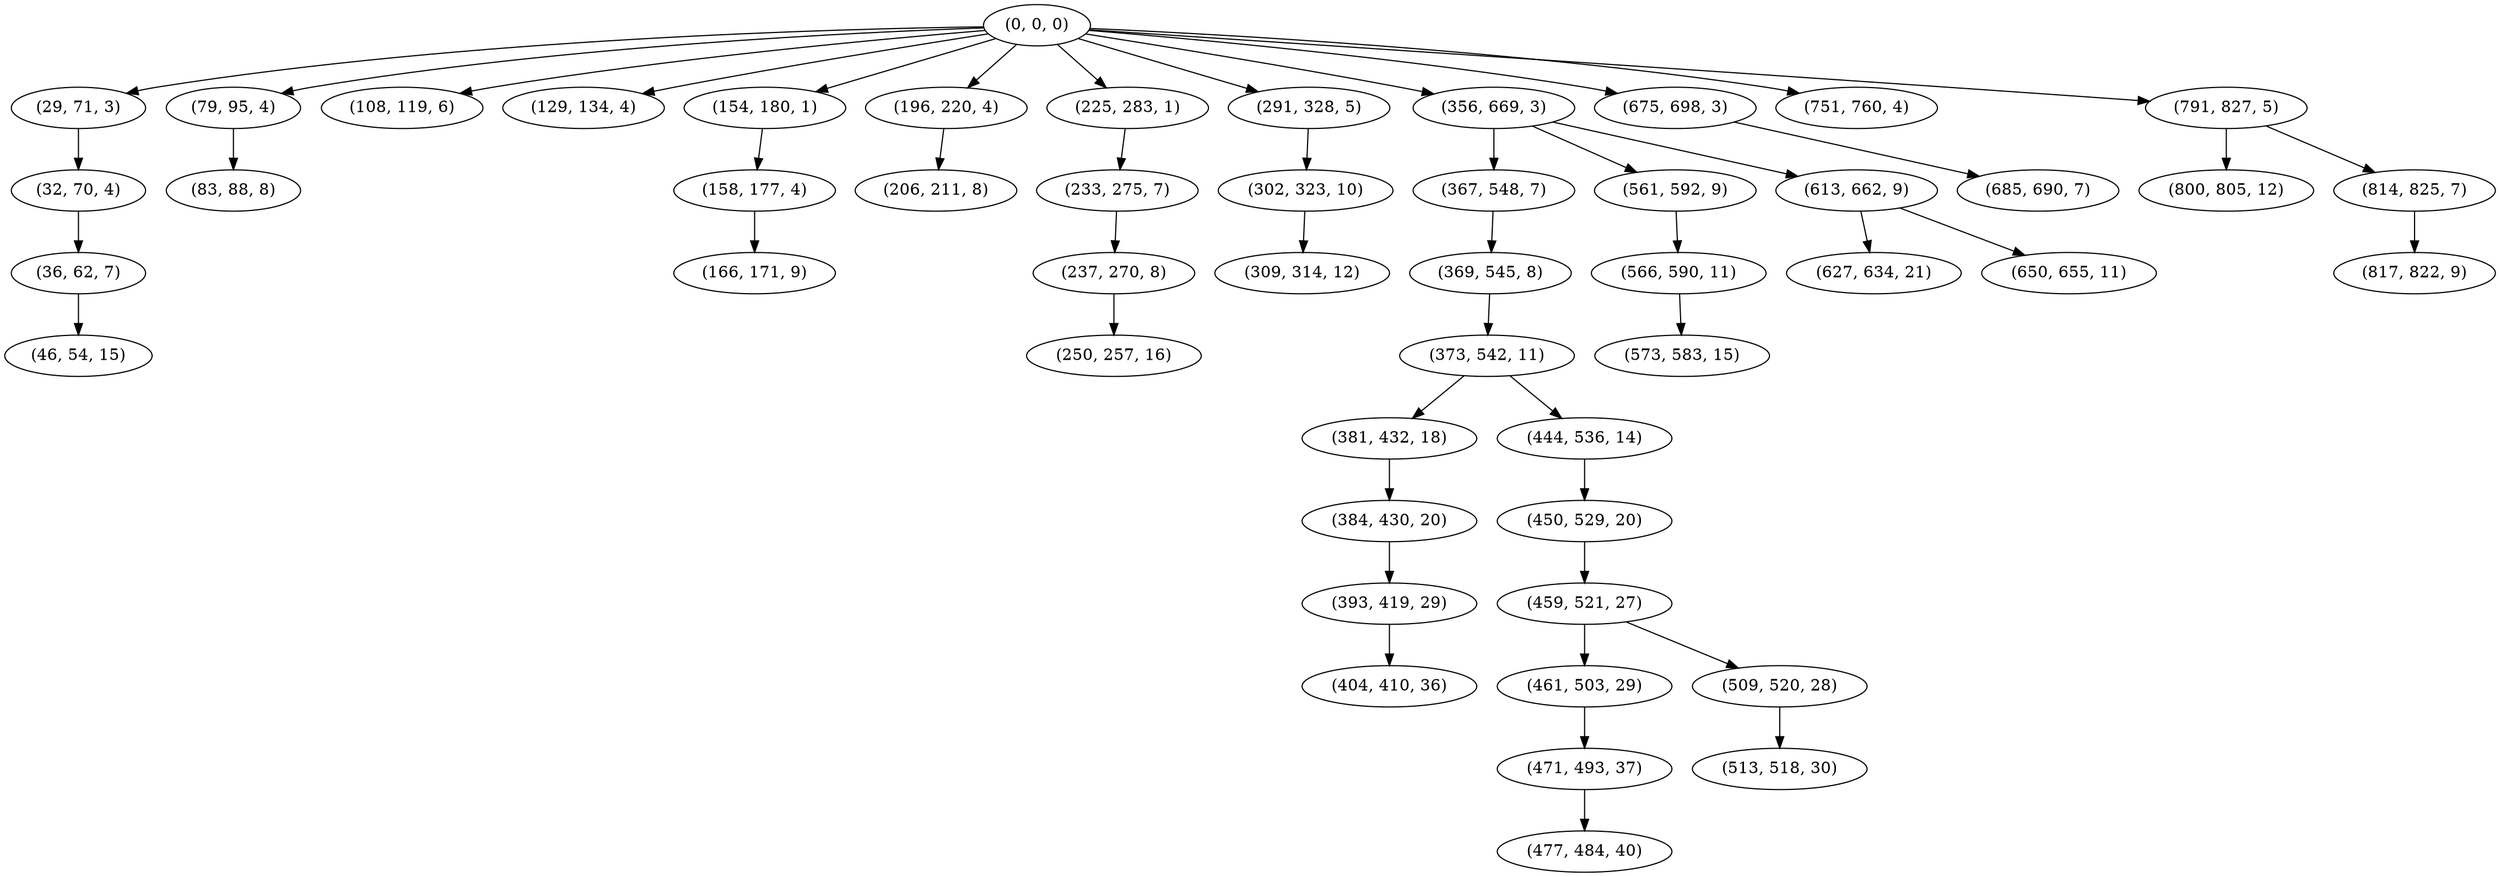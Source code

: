digraph tree {
    "(0, 0, 0)";
    "(29, 71, 3)";
    "(32, 70, 4)";
    "(36, 62, 7)";
    "(46, 54, 15)";
    "(79, 95, 4)";
    "(83, 88, 8)";
    "(108, 119, 6)";
    "(129, 134, 4)";
    "(154, 180, 1)";
    "(158, 177, 4)";
    "(166, 171, 9)";
    "(196, 220, 4)";
    "(206, 211, 8)";
    "(225, 283, 1)";
    "(233, 275, 7)";
    "(237, 270, 8)";
    "(250, 257, 16)";
    "(291, 328, 5)";
    "(302, 323, 10)";
    "(309, 314, 12)";
    "(356, 669, 3)";
    "(367, 548, 7)";
    "(369, 545, 8)";
    "(373, 542, 11)";
    "(381, 432, 18)";
    "(384, 430, 20)";
    "(393, 419, 29)";
    "(404, 410, 36)";
    "(444, 536, 14)";
    "(450, 529, 20)";
    "(459, 521, 27)";
    "(461, 503, 29)";
    "(471, 493, 37)";
    "(477, 484, 40)";
    "(509, 520, 28)";
    "(513, 518, 30)";
    "(561, 592, 9)";
    "(566, 590, 11)";
    "(573, 583, 15)";
    "(613, 662, 9)";
    "(627, 634, 21)";
    "(650, 655, 11)";
    "(675, 698, 3)";
    "(685, 690, 7)";
    "(751, 760, 4)";
    "(791, 827, 5)";
    "(800, 805, 12)";
    "(814, 825, 7)";
    "(817, 822, 9)";
    "(0, 0, 0)" -> "(29, 71, 3)";
    "(0, 0, 0)" -> "(79, 95, 4)";
    "(0, 0, 0)" -> "(108, 119, 6)";
    "(0, 0, 0)" -> "(129, 134, 4)";
    "(0, 0, 0)" -> "(154, 180, 1)";
    "(0, 0, 0)" -> "(196, 220, 4)";
    "(0, 0, 0)" -> "(225, 283, 1)";
    "(0, 0, 0)" -> "(291, 328, 5)";
    "(0, 0, 0)" -> "(356, 669, 3)";
    "(0, 0, 0)" -> "(675, 698, 3)";
    "(0, 0, 0)" -> "(751, 760, 4)";
    "(0, 0, 0)" -> "(791, 827, 5)";
    "(29, 71, 3)" -> "(32, 70, 4)";
    "(32, 70, 4)" -> "(36, 62, 7)";
    "(36, 62, 7)" -> "(46, 54, 15)";
    "(79, 95, 4)" -> "(83, 88, 8)";
    "(154, 180, 1)" -> "(158, 177, 4)";
    "(158, 177, 4)" -> "(166, 171, 9)";
    "(196, 220, 4)" -> "(206, 211, 8)";
    "(225, 283, 1)" -> "(233, 275, 7)";
    "(233, 275, 7)" -> "(237, 270, 8)";
    "(237, 270, 8)" -> "(250, 257, 16)";
    "(291, 328, 5)" -> "(302, 323, 10)";
    "(302, 323, 10)" -> "(309, 314, 12)";
    "(356, 669, 3)" -> "(367, 548, 7)";
    "(356, 669, 3)" -> "(561, 592, 9)";
    "(356, 669, 3)" -> "(613, 662, 9)";
    "(367, 548, 7)" -> "(369, 545, 8)";
    "(369, 545, 8)" -> "(373, 542, 11)";
    "(373, 542, 11)" -> "(381, 432, 18)";
    "(373, 542, 11)" -> "(444, 536, 14)";
    "(381, 432, 18)" -> "(384, 430, 20)";
    "(384, 430, 20)" -> "(393, 419, 29)";
    "(393, 419, 29)" -> "(404, 410, 36)";
    "(444, 536, 14)" -> "(450, 529, 20)";
    "(450, 529, 20)" -> "(459, 521, 27)";
    "(459, 521, 27)" -> "(461, 503, 29)";
    "(459, 521, 27)" -> "(509, 520, 28)";
    "(461, 503, 29)" -> "(471, 493, 37)";
    "(471, 493, 37)" -> "(477, 484, 40)";
    "(509, 520, 28)" -> "(513, 518, 30)";
    "(561, 592, 9)" -> "(566, 590, 11)";
    "(566, 590, 11)" -> "(573, 583, 15)";
    "(613, 662, 9)" -> "(627, 634, 21)";
    "(613, 662, 9)" -> "(650, 655, 11)";
    "(675, 698, 3)" -> "(685, 690, 7)";
    "(791, 827, 5)" -> "(800, 805, 12)";
    "(791, 827, 5)" -> "(814, 825, 7)";
    "(814, 825, 7)" -> "(817, 822, 9)";
}
